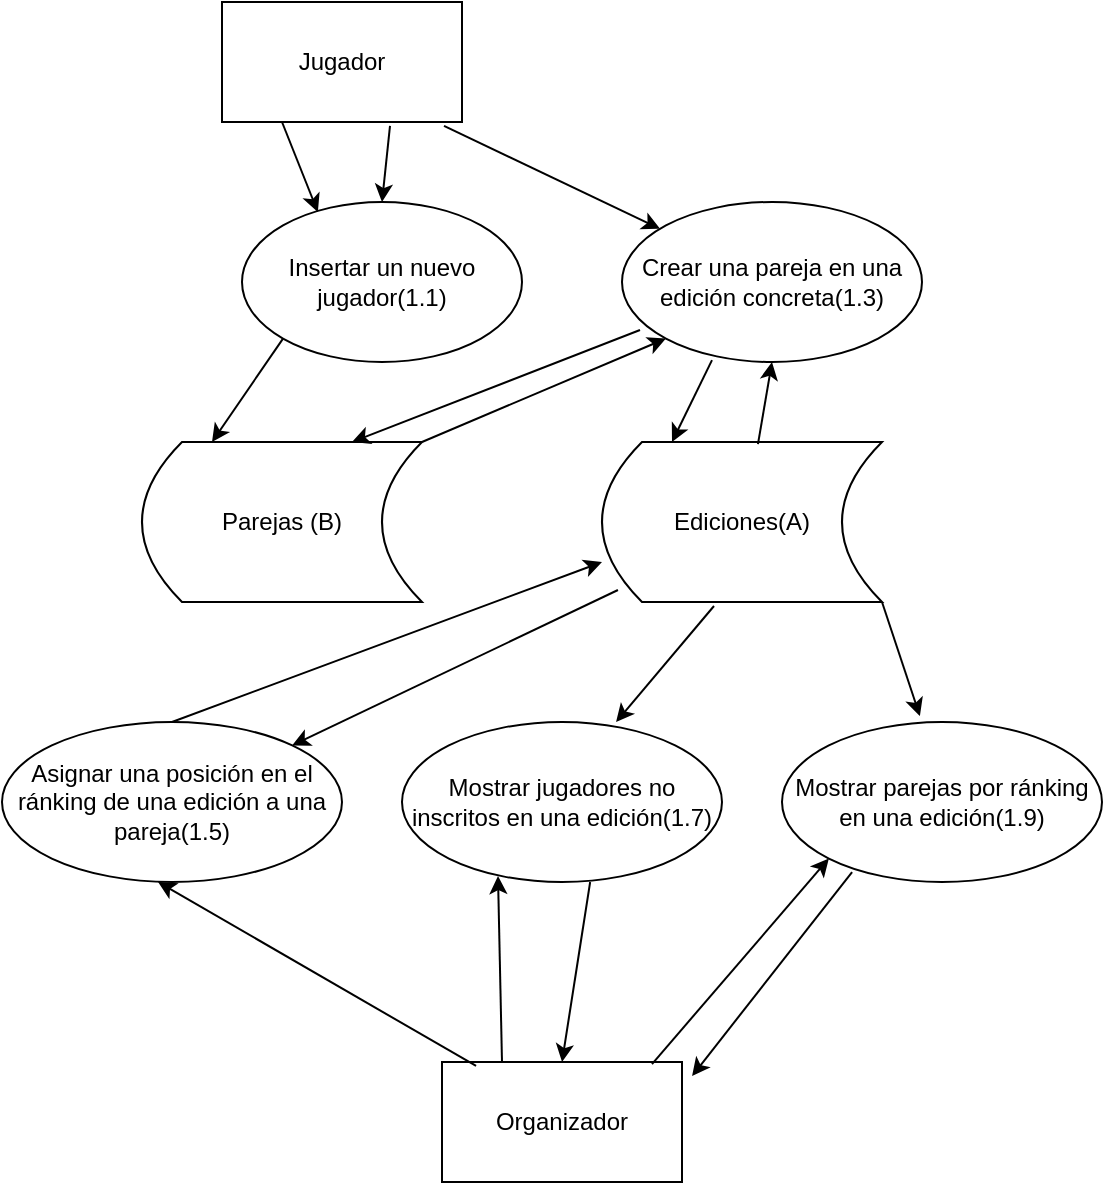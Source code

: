 <mxfile version="14.0.0" type="google"><diagram id="I1vGLPRW7oeYtvFpB6CX" name="Page-1"><mxGraphModel dx="698" dy="733" grid="1" gridSize="10" guides="1" tooltips="1" connect="1" arrows="1" fold="1" page="1" pageScale="1" pageWidth="850" pageHeight="1100" math="0" shadow="0"><root><mxCell id="0"/><mxCell id="1" parent="0"/><mxCell id="PXewHckAbNPKqxMwR7EE-1" value="Jugador" style="rounded=0;whiteSpace=wrap;html=1;" parent="1" vertex="1"><mxGeometry x="110" y="40" width="120" height="60" as="geometry"/></mxCell><mxCell id="PXewHckAbNPKqxMwR7EE-9" value="Parejas (B)" style="shape=dataStorage;whiteSpace=wrap;html=1;fixedSize=1;" parent="1" vertex="1"><mxGeometry x="70" y="260" width="140" height="80" as="geometry"/></mxCell><mxCell id="PXewHckAbNPKqxMwR7EE-12" value="Ediciones(A)" style="shape=dataStorage;whiteSpace=wrap;html=1;fixedSize=1;" parent="1" vertex="1"><mxGeometry x="300" y="260" width="140" height="80" as="geometry"/></mxCell><mxCell id="PXewHckAbNPKqxMwR7EE-17" value="Insertar un nuevo jugador(1.1)" style="ellipse;whiteSpace=wrap;html=1;" parent="1" vertex="1"><mxGeometry x="120" y="140" width="140" height="80" as="geometry"/></mxCell><mxCell id="PXewHckAbNPKqxMwR7EE-18" value="Crear una pareja en una edición concreta(1.3)" style="ellipse;whiteSpace=wrap;html=1;" parent="1" vertex="1"><mxGeometry x="310" y="140" width="150" height="80" as="geometry"/></mxCell><mxCell id="PXewHckAbNPKqxMwR7EE-19" value="Asignar una posición en el ránking de una edición a una pareja(1.5)" style="ellipse;whiteSpace=wrap;html=1;" parent="1" vertex="1"><mxGeometry y="400" width="170" height="80" as="geometry"/></mxCell><mxCell id="PXewHckAbNPKqxMwR7EE-20" value="Mostrar jugadores no inscritos en una edición(1.7)" style="ellipse;whiteSpace=wrap;html=1;" parent="1" vertex="1"><mxGeometry x="200" y="400" width="160" height="80" as="geometry"/></mxCell><mxCell id="PXewHckAbNPKqxMwR7EE-21" value="Mostrar parejas por ránking en una edición(1.9)" style="ellipse;whiteSpace=wrap;html=1;" parent="1" vertex="1"><mxGeometry x="390" y="400" width="160" height="80" as="geometry"/></mxCell><mxCell id="PXewHckAbNPKqxMwR7EE-22" value="&lt;div&gt;Organizador&lt;/div&gt;" style="rounded=0;whiteSpace=wrap;html=1;" parent="1" vertex="1"><mxGeometry x="220" y="570" width="120" height="60" as="geometry"/></mxCell><mxCell id="PXewHckAbNPKqxMwR7EE-24" value="" style="endArrow=classic;html=1;exitX=0.25;exitY=1;exitDx=0;exitDy=0;entryX=0.271;entryY=0.063;entryDx=0;entryDy=0;entryPerimeter=0;" parent="1" source="PXewHckAbNPKqxMwR7EE-1" target="PXewHckAbNPKqxMwR7EE-17" edge="1"><mxGeometry width="50" height="50" relative="1" as="geometry"><mxPoint x="250" y="360" as="sourcePoint"/><mxPoint x="300" y="310" as="targetPoint"/></mxGeometry></mxCell><mxCell id="PXewHckAbNPKqxMwR7EE-25" value="" style="endArrow=classic;html=1;exitX=0.7;exitY=1.033;exitDx=0;exitDy=0;exitPerimeter=0;entryX=0.5;entryY=0;entryDx=0;entryDy=0;" parent="1" source="PXewHckAbNPKqxMwR7EE-1" target="PXewHckAbNPKqxMwR7EE-17" edge="1"><mxGeometry width="50" height="50" relative="1" as="geometry"><mxPoint x="250" y="360" as="sourcePoint"/><mxPoint x="300" y="310" as="targetPoint"/></mxGeometry></mxCell><mxCell id="PXewHckAbNPKqxMwR7EE-26" value="" style="endArrow=classic;html=1;exitX=0.925;exitY=1.033;exitDx=0;exitDy=0;exitPerimeter=0;" parent="1" source="PXewHckAbNPKqxMwR7EE-1" target="PXewHckAbNPKqxMwR7EE-18" edge="1"><mxGeometry width="50" height="50" relative="1" as="geometry"><mxPoint x="250" y="360" as="sourcePoint"/><mxPoint x="300" y="310" as="targetPoint"/></mxGeometry></mxCell><mxCell id="PXewHckAbNPKqxMwR7EE-28" value="" style="endArrow=classic;html=1;exitX=0.142;exitY=0.033;exitDx=0;exitDy=0;exitPerimeter=0;entryX=0.459;entryY=1;entryDx=0;entryDy=0;entryPerimeter=0;" parent="1" source="PXewHckAbNPKqxMwR7EE-22" target="PXewHckAbNPKqxMwR7EE-19" edge="1"><mxGeometry width="50" height="50" relative="1" as="geometry"><mxPoint x="250" y="360" as="sourcePoint"/><mxPoint x="300" y="310" as="targetPoint"/></mxGeometry></mxCell><mxCell id="PXewHckAbNPKqxMwR7EE-29" value="" style="endArrow=classic;html=1;exitX=0.25;exitY=0;exitDx=0;exitDy=0;entryX=0.3;entryY=0.963;entryDx=0;entryDy=0;entryPerimeter=0;" parent="1" source="PXewHckAbNPKqxMwR7EE-22" target="PXewHckAbNPKqxMwR7EE-20" edge="1"><mxGeometry width="50" height="50" relative="1" as="geometry"><mxPoint x="137.04" y="551.98" as="sourcePoint"/><mxPoint x="88.03" y="460" as="targetPoint"/></mxGeometry></mxCell><mxCell id="PXewHckAbNPKqxMwR7EE-30" value="" style="endArrow=classic;html=1;exitX=0.588;exitY=1;exitDx=0;exitDy=0;exitPerimeter=0;entryX=0.5;entryY=0;entryDx=0;entryDy=0;" parent="1" source="PXewHckAbNPKqxMwR7EE-20" target="PXewHckAbNPKqxMwR7EE-22" edge="1"><mxGeometry width="50" height="50" relative="1" as="geometry"><mxPoint x="250" y="360" as="sourcePoint"/><mxPoint x="300" y="310" as="targetPoint"/></mxGeometry></mxCell><mxCell id="PXewHckAbNPKqxMwR7EE-31" value="" style="endArrow=classic;html=1;exitX=0.875;exitY=0.017;exitDx=0;exitDy=0;entryX=0;entryY=1;entryDx=0;entryDy=0;exitPerimeter=0;" parent="1" source="PXewHckAbNPKqxMwR7EE-22" target="PXewHckAbNPKqxMwR7EE-21" edge="1"><mxGeometry width="50" height="50" relative="1" as="geometry"><mxPoint x="381" y="549.96" as="sourcePoint"/><mxPoint x="379" y="457.0" as="targetPoint"/></mxGeometry></mxCell><mxCell id="PXewHckAbNPKqxMwR7EE-32" value="" style="endArrow=classic;html=1;exitX=0.219;exitY=0.938;exitDx=0;exitDy=0;exitPerimeter=0;entryX=1.042;entryY=0.117;entryDx=0;entryDy=0;entryPerimeter=0;" parent="1" source="PXewHckAbNPKqxMwR7EE-21" target="PXewHckAbNPKqxMwR7EE-22" edge="1"><mxGeometry width="50" height="50" relative="1" as="geometry"><mxPoint x="425.08" y="459.96" as="sourcePoint"/><mxPoint x="411" y="549.96" as="targetPoint"/></mxGeometry></mxCell><mxCell id="PXewHckAbNPKqxMwR7EE-33" value="" style="endArrow=classic;html=1;entryX=0.25;entryY=0;entryDx=0;entryDy=0;exitX=0;exitY=1;exitDx=0;exitDy=0;" parent="1" source="PXewHckAbNPKqxMwR7EE-17" target="PXewHckAbNPKqxMwR7EE-9" edge="1"><mxGeometry width="50" height="50" relative="1" as="geometry"><mxPoint x="110" y="240" as="sourcePoint"/><mxPoint x="160" y="190" as="targetPoint"/></mxGeometry></mxCell><mxCell id="PXewHckAbNPKqxMwR7EE-34" value="" style="endArrow=classic;html=1;exitX=0.06;exitY=0.8;exitDx=0;exitDy=0;exitPerimeter=0;entryX=0.75;entryY=0;entryDx=0;entryDy=0;" parent="1" source="PXewHckAbNPKqxMwR7EE-18" target="PXewHckAbNPKqxMwR7EE-9" edge="1"><mxGeometry width="50" height="50" relative="1" as="geometry"><mxPoint x="250" y="360" as="sourcePoint"/><mxPoint x="300" y="310" as="targetPoint"/></mxGeometry></mxCell><mxCell id="PXewHckAbNPKqxMwR7EE-35" value="" style="endArrow=classic;html=1;entryX=0;entryY=1;entryDx=0;entryDy=0;exitX=1;exitY=0;exitDx=0;exitDy=0;" parent="1" source="PXewHckAbNPKqxMwR7EE-9" target="PXewHckAbNPKqxMwR7EE-18" edge="1"><mxGeometry width="50" height="50" relative="1" as="geometry"><mxPoint x="250" y="360" as="sourcePoint"/><mxPoint x="300" y="310" as="targetPoint"/></mxGeometry></mxCell><mxCell id="PXewHckAbNPKqxMwR7EE-36" value="" style="endArrow=classic;html=1;exitX=0.3;exitY=0.988;exitDx=0;exitDy=0;exitPerimeter=0;entryX=0.25;entryY=0;entryDx=0;entryDy=0;" parent="1" source="PXewHckAbNPKqxMwR7EE-18" target="PXewHckAbNPKqxMwR7EE-12" edge="1"><mxGeometry width="50" height="50" relative="1" as="geometry"><mxPoint x="250" y="360" as="sourcePoint"/><mxPoint x="300" y="310" as="targetPoint"/></mxGeometry></mxCell><mxCell id="PXewHckAbNPKqxMwR7EE-37" value="" style="endArrow=classic;html=1;exitX=0.557;exitY=0.013;exitDx=0;exitDy=0;entryX=0.5;entryY=1;entryDx=0;entryDy=0;exitPerimeter=0;" parent="1" source="PXewHckAbNPKqxMwR7EE-12" target="PXewHckAbNPKqxMwR7EE-18" edge="1"><mxGeometry width="50" height="50" relative="1" as="geometry"><mxPoint x="300" y="310" as="sourcePoint"/><mxPoint x="250" y="360" as="targetPoint"/></mxGeometry></mxCell><mxCell id="PXewHckAbNPKqxMwR7EE-38" value="" style="endArrow=classic;html=1;exitX=0.5;exitY=0;exitDx=0;exitDy=0;entryX=0;entryY=0.75;entryDx=0;entryDy=0;" parent="1" source="PXewHckAbNPKqxMwR7EE-19" target="PXewHckAbNPKqxMwR7EE-12" edge="1"><mxGeometry width="50" height="50" relative="1" as="geometry"><mxPoint x="250" y="360" as="sourcePoint"/><mxPoint x="300" y="310" as="targetPoint"/></mxGeometry></mxCell><mxCell id="PXewHckAbNPKqxMwR7EE-39" value="" style="endArrow=classic;html=1;entryX=1;entryY=0;entryDx=0;entryDy=0;exitX=0.057;exitY=0.925;exitDx=0;exitDy=0;exitPerimeter=0;" parent="1" source="PXewHckAbNPKqxMwR7EE-12" target="PXewHckAbNPKqxMwR7EE-19" edge="1"><mxGeometry width="50" height="50" relative="1" as="geometry"><mxPoint x="250" y="360" as="sourcePoint"/><mxPoint x="300" y="310" as="targetPoint"/></mxGeometry></mxCell><mxCell id="PXewHckAbNPKqxMwR7EE-40" value="" style="endArrow=classic;html=1;exitX=0.4;exitY=1.025;exitDx=0;exitDy=0;exitPerimeter=0;entryX=0.669;entryY=0;entryDx=0;entryDy=0;entryPerimeter=0;" parent="1" source="PXewHckAbNPKqxMwR7EE-12" target="PXewHckAbNPKqxMwR7EE-20" edge="1"><mxGeometry width="50" height="50" relative="1" as="geometry"><mxPoint x="250" y="360" as="sourcePoint"/><mxPoint x="300" y="310" as="targetPoint"/></mxGeometry></mxCell><mxCell id="PXewHckAbNPKqxMwR7EE-41" value="" style="endArrow=classic;html=1;exitX=1;exitY=1;exitDx=0;exitDy=0;entryX=0.431;entryY=-0.037;entryDx=0;entryDy=0;entryPerimeter=0;" parent="1" source="PXewHckAbNPKqxMwR7EE-12" target="PXewHckAbNPKqxMwR7EE-21" edge="1"><mxGeometry width="50" height="50" relative="1" as="geometry"><mxPoint x="250" y="360" as="sourcePoint"/><mxPoint x="300" y="310" as="targetPoint"/></mxGeometry></mxCell></root></mxGraphModel></diagram></mxfile>